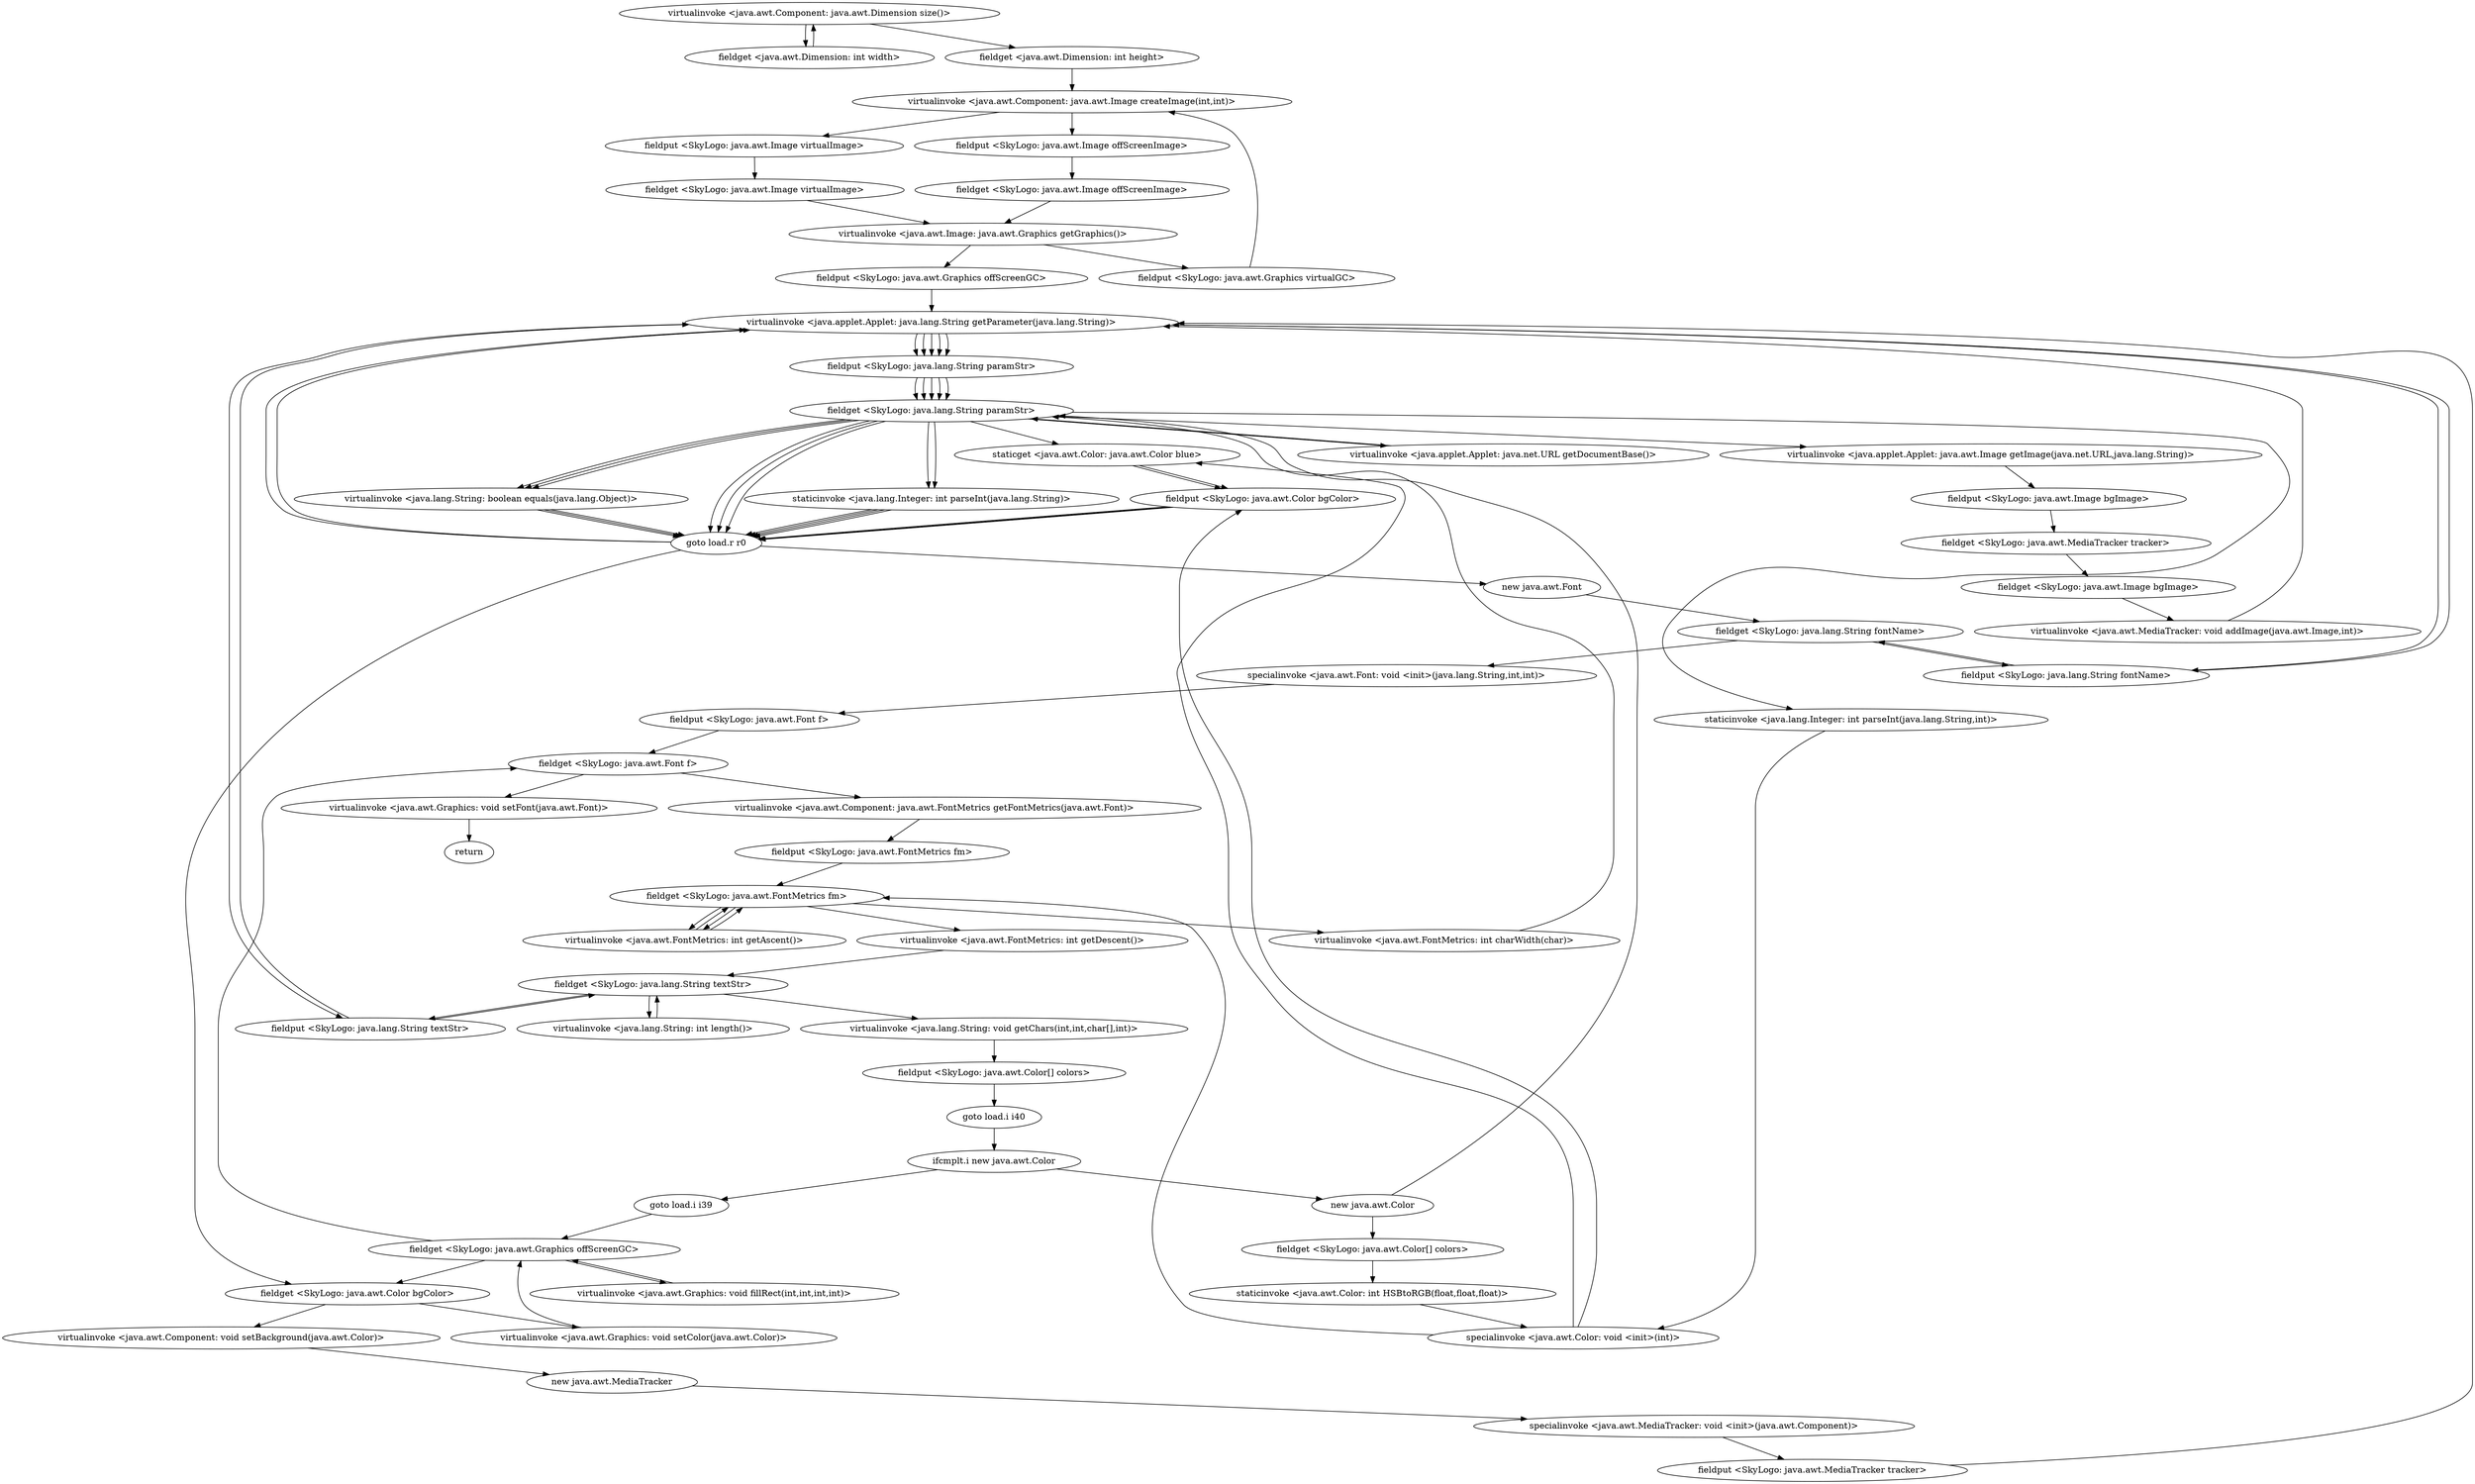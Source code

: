 digraph "" {
"virtualinvoke <java.awt.Component: java.awt.Dimension size()>";
 "virtualinvoke <java.awt.Component: java.awt.Dimension size()>"->"fieldget <java.awt.Dimension: int width>";
 "fieldget <java.awt.Dimension: int width>"->"virtualinvoke <java.awt.Component: java.awt.Dimension size()>";
 "virtualinvoke <java.awt.Component: java.awt.Dimension size()>"->"fieldget <java.awt.Dimension: int height>";
 "fieldget <java.awt.Dimension: int height>"->"virtualinvoke <java.awt.Component: java.awt.Image createImage(int,int)>";
 "virtualinvoke <java.awt.Component: java.awt.Image createImage(int,int)>"->"fieldput <SkyLogo: java.awt.Image virtualImage>";
 "fieldput <SkyLogo: java.awt.Image virtualImage>"->"fieldget <SkyLogo: java.awt.Image virtualImage>";
 "fieldget <SkyLogo: java.awt.Image virtualImage>"->"virtualinvoke <java.awt.Image: java.awt.Graphics getGraphics()>";
 "virtualinvoke <java.awt.Image: java.awt.Graphics getGraphics()>"->"fieldput <SkyLogo: java.awt.Graphics virtualGC>";
 "fieldput <SkyLogo: java.awt.Graphics virtualGC>"->"virtualinvoke <java.awt.Component: java.awt.Image createImage(int,int)>";
 "virtualinvoke <java.awt.Component: java.awt.Image createImage(int,int)>"->"fieldput <SkyLogo: java.awt.Image offScreenImage>";
 "fieldput <SkyLogo: java.awt.Image offScreenImage>"->"fieldget <SkyLogo: java.awt.Image offScreenImage>";
 "fieldget <SkyLogo: java.awt.Image offScreenImage>"->"virtualinvoke <java.awt.Image: java.awt.Graphics getGraphics()>";
 "virtualinvoke <java.awt.Image: java.awt.Graphics getGraphics()>"->"fieldput <SkyLogo: java.awt.Graphics offScreenGC>";
 "fieldput <SkyLogo: java.awt.Graphics offScreenGC>"->"virtualinvoke <java.applet.Applet: java.lang.String getParameter(java.lang.String)>";
 "virtualinvoke <java.applet.Applet: java.lang.String getParameter(java.lang.String)>"->"fieldput <SkyLogo: java.lang.String paramStr>";
 "fieldput <SkyLogo: java.lang.String paramStr>"->"fieldget <SkyLogo: java.lang.String paramStr>";
 "fieldget <SkyLogo: java.lang.String paramStr>"->"staticget <java.awt.Color: java.awt.Color blue>";
 "staticget <java.awt.Color: java.awt.Color blue>"->"fieldput <SkyLogo: java.awt.Color bgColor>";
 "fieldput <SkyLogo: java.awt.Color bgColor>"->"goto load.r r0";
 "goto load.r r0"->"fieldget <SkyLogo: java.awt.Color bgColor>";
 "fieldget <SkyLogo: java.awt.Color bgColor>"->"virtualinvoke <java.awt.Component: void setBackground(java.awt.Color)>";
 "virtualinvoke <java.awt.Component: void setBackground(java.awt.Color)>"->"new java.awt.MediaTracker";
 "new java.awt.MediaTracker"->"specialinvoke <java.awt.MediaTracker: void <init>(java.awt.Component)>";
 "specialinvoke <java.awt.MediaTracker: void <init>(java.awt.Component)>"->"fieldput <SkyLogo: java.awt.MediaTracker tracker>";
 "fieldput <SkyLogo: java.awt.MediaTracker tracker>"->"virtualinvoke <java.applet.Applet: java.lang.String getParameter(java.lang.String)>";
 "virtualinvoke <java.applet.Applet: java.lang.String getParameter(java.lang.String)>"->"fieldput <SkyLogo: java.lang.String paramStr>";
 "fieldput <SkyLogo: java.lang.String paramStr>"->"fieldget <SkyLogo: java.lang.String paramStr>";
 "fieldget <SkyLogo: java.lang.String paramStr>"->"virtualinvoke <java.applet.Applet: java.net.URL getDocumentBase()>";
 "virtualinvoke <java.applet.Applet: java.net.URL getDocumentBase()>"->"fieldget <SkyLogo: java.lang.String paramStr>";
 "fieldget <SkyLogo: java.lang.String paramStr>"->"virtualinvoke <java.applet.Applet: java.awt.Image getImage(java.net.URL,java.lang.String)>";
 "virtualinvoke <java.applet.Applet: java.awt.Image getImage(java.net.URL,java.lang.String)>"->"fieldput <SkyLogo: java.awt.Image bgImage>";
 "fieldput <SkyLogo: java.awt.Image bgImage>"->"fieldget <SkyLogo: java.awt.MediaTracker tracker>";
 "fieldget <SkyLogo: java.awt.MediaTracker tracker>"->"fieldget <SkyLogo: java.awt.Image bgImage>";
 "fieldget <SkyLogo: java.awt.Image bgImage>"->"virtualinvoke <java.awt.MediaTracker: void addImage(java.awt.Image,int)>";
 "virtualinvoke <java.awt.MediaTracker: void addImage(java.awt.Image,int)>"->"virtualinvoke <java.applet.Applet: java.lang.String getParameter(java.lang.String)>";
 "virtualinvoke <java.applet.Applet: java.lang.String getParameter(java.lang.String)>"->"fieldput <SkyLogo: java.lang.String textStr>";
 "fieldput <SkyLogo: java.lang.String textStr>"->"fieldget <SkyLogo: java.lang.String textStr>";
 "fieldget <SkyLogo: java.lang.String textStr>"->"fieldput <SkyLogo: java.lang.String textStr>";
 "fieldput <SkyLogo: java.lang.String textStr>"->"virtualinvoke <java.applet.Applet: java.lang.String getParameter(java.lang.String)>";
 "virtualinvoke <java.applet.Applet: java.lang.String getParameter(java.lang.String)>"->"fieldput <SkyLogo: java.lang.String fontName>";
 "fieldput <SkyLogo: java.lang.String fontName>"->"fieldget <SkyLogo: java.lang.String fontName>";
 "fieldget <SkyLogo: java.lang.String fontName>"->"fieldput <SkyLogo: java.lang.String fontName>";
 "fieldput <SkyLogo: java.lang.String fontName>"->"virtualinvoke <java.applet.Applet: java.lang.String getParameter(java.lang.String)>";
 "virtualinvoke <java.applet.Applet: java.lang.String getParameter(java.lang.String)>"->"fieldput <SkyLogo: java.lang.String paramStr>";
 "fieldput <SkyLogo: java.lang.String paramStr>"->"fieldget <SkyLogo: java.lang.String paramStr>";
 "fieldget <SkyLogo: java.lang.String paramStr>"->"goto load.r r0";
 "goto load.r r0"->"virtualinvoke <java.applet.Applet: java.lang.String getParameter(java.lang.String)>";
 "virtualinvoke <java.applet.Applet: java.lang.String getParameter(java.lang.String)>"->"fieldput <SkyLogo: java.lang.String paramStr>";
 "fieldput <SkyLogo: java.lang.String paramStr>"->"fieldget <SkyLogo: java.lang.String paramStr>";
 "fieldget <SkyLogo: java.lang.String paramStr>"->"goto load.r r0";
 "goto load.r r0"->"virtualinvoke <java.applet.Applet: java.lang.String getParameter(java.lang.String)>";
 "virtualinvoke <java.applet.Applet: java.lang.String getParameter(java.lang.String)>"->"fieldput <SkyLogo: java.lang.String paramStr>";
 "fieldput <SkyLogo: java.lang.String paramStr>"->"fieldget <SkyLogo: java.lang.String paramStr>";
 "fieldget <SkyLogo: java.lang.String paramStr>"->"goto load.r r0";
 "goto load.r r0"->"new java.awt.Font";
 "new java.awt.Font"->"fieldget <SkyLogo: java.lang.String fontName>";
 "fieldget <SkyLogo: java.lang.String fontName>"->"specialinvoke <java.awt.Font: void <init>(java.lang.String,int,int)>";
 "specialinvoke <java.awt.Font: void <init>(java.lang.String,int,int)>"->"fieldput <SkyLogo: java.awt.Font f>";
 "fieldput <SkyLogo: java.awt.Font f>"->"fieldget <SkyLogo: java.awt.Font f>";
 "fieldget <SkyLogo: java.awt.Font f>"->"virtualinvoke <java.awt.Component: java.awt.FontMetrics getFontMetrics(java.awt.Font)>";
 "virtualinvoke <java.awt.Component: java.awt.FontMetrics getFontMetrics(java.awt.Font)>"->"fieldput <SkyLogo: java.awt.FontMetrics fm>";
 "fieldput <SkyLogo: java.awt.FontMetrics fm>"->"fieldget <SkyLogo: java.awt.FontMetrics fm>";
 "fieldget <SkyLogo: java.awt.FontMetrics fm>"->"virtualinvoke <java.awt.FontMetrics: int getAscent()>";
 "virtualinvoke <java.awt.FontMetrics: int getAscent()>"->"fieldget <SkyLogo: java.awt.FontMetrics fm>";
 "fieldget <SkyLogo: java.awt.FontMetrics fm>"->"virtualinvoke <java.awt.FontMetrics: int getAscent()>";
 "virtualinvoke <java.awt.FontMetrics: int getAscent()>"->"fieldget <SkyLogo: java.awt.FontMetrics fm>";
 "fieldget <SkyLogo: java.awt.FontMetrics fm>"->"virtualinvoke <java.awt.FontMetrics: int getDescent()>";
 "virtualinvoke <java.awt.FontMetrics: int getDescent()>"->"fieldget <SkyLogo: java.lang.String textStr>";
 "fieldget <SkyLogo: java.lang.String textStr>"->"virtualinvoke <java.lang.String: int length()>";
 "virtualinvoke <java.lang.String: int length()>"->"fieldget <SkyLogo: java.lang.String textStr>";
 "fieldget <SkyLogo: java.lang.String textStr>"->"virtualinvoke <java.lang.String: void getChars(int,int,char[],int)>";
 "virtualinvoke <java.lang.String: void getChars(int,int,char[],int)>"->"fieldput <SkyLogo: java.awt.Color[] colors>";
 "fieldput <SkyLogo: java.awt.Color[] colors>"->"goto load.i i40";
 "goto load.i i40"->"ifcmplt.i new java.awt.Color";
 "ifcmplt.i new java.awt.Color"->"goto load.i i39";
 "goto load.i i39"->"fieldget <SkyLogo: java.awt.Graphics offScreenGC>";
 "fieldget <SkyLogo: java.awt.Graphics offScreenGC>"->"fieldget <SkyLogo: java.awt.Color bgColor>";
 "fieldget <SkyLogo: java.awt.Color bgColor>"->"virtualinvoke <java.awt.Graphics: void setColor(java.awt.Color)>";
 "virtualinvoke <java.awt.Graphics: void setColor(java.awt.Color)>"->"fieldget <SkyLogo: java.awt.Graphics offScreenGC>";
 "fieldget <SkyLogo: java.awt.Graphics offScreenGC>"->"virtualinvoke <java.awt.Graphics: void fillRect(int,int,int,int)>";
 "virtualinvoke <java.awt.Graphics: void fillRect(int,int,int,int)>"->"fieldget <SkyLogo: java.awt.Graphics offScreenGC>";
 "fieldget <SkyLogo: java.awt.Graphics offScreenGC>"->"fieldget <SkyLogo: java.awt.Font f>";
 "fieldget <SkyLogo: java.awt.Font f>"->"virtualinvoke <java.awt.Graphics: void setFont(java.awt.Font)>";
 "virtualinvoke <java.awt.Graphics: void setFont(java.awt.Font)>"->"return";
 "ifcmplt.i new java.awt.Color"->"new java.awt.Color";
 "new java.awt.Color"->"fieldget <SkyLogo: java.awt.Color[] colors>";
 "fieldget <SkyLogo: java.awt.Color[] colors>"->"staticinvoke <java.awt.Color: int HSBtoRGB(float,float,float)>";
 "staticinvoke <java.awt.Color: int HSBtoRGB(float,float,float)>"->"specialinvoke <java.awt.Color: void <init>(int)>";
 "specialinvoke <java.awt.Color: void <init>(int)>"->"fieldget <SkyLogo: java.awt.FontMetrics fm>";
 "fieldget <SkyLogo: java.awt.FontMetrics fm>"->"virtualinvoke <java.awt.FontMetrics: int charWidth(char)>";
 "virtualinvoke <java.awt.FontMetrics: int charWidth(char)>"->"fieldget <SkyLogo: java.lang.String paramStr>";
 "fieldget <SkyLogo: java.lang.String paramStr>"->"staticinvoke <java.lang.Integer: int parseInt(java.lang.String)>";
 "staticinvoke <java.lang.Integer: int parseInt(java.lang.String)>"->"goto load.r r0";
 "staticinvoke <java.lang.Integer: int parseInt(java.lang.String)>"->"goto load.r r0";
"fieldget <SkyLogo: java.lang.String paramStr>";
 "fieldget <SkyLogo: java.lang.String paramStr>"->"staticinvoke <java.lang.Integer: int parseInt(java.lang.String)>";
 "staticinvoke <java.lang.Integer: int parseInt(java.lang.String)>"->"goto load.r r0";
 "staticinvoke <java.lang.Integer: int parseInt(java.lang.String)>"->"goto load.r r0";
"fieldget <SkyLogo: java.lang.String paramStr>";
 "fieldget <SkyLogo: java.lang.String paramStr>"->"virtualinvoke <java.lang.String: boolean equals(java.lang.Object)>";
 "virtualinvoke <java.lang.String: boolean equals(java.lang.Object)>"->"goto load.r r0";
"fieldget <SkyLogo: java.lang.String paramStr>";
 "fieldget <SkyLogo: java.lang.String paramStr>"->"virtualinvoke <java.lang.String: boolean equals(java.lang.Object)>";
 "virtualinvoke <java.lang.String: boolean equals(java.lang.Object)>"->"goto load.r r0";
"fieldget <SkyLogo: java.lang.String paramStr>";
 "fieldget <SkyLogo: java.lang.String paramStr>"->"virtualinvoke <java.lang.String: boolean equals(java.lang.Object)>";
 "virtualinvoke <java.lang.String: boolean equals(java.lang.Object)>"->"goto load.r r0";
"new java.awt.Color";
 "new java.awt.Color"->"fieldget <SkyLogo: java.lang.String paramStr>";
 "fieldget <SkyLogo: java.lang.String paramStr>"->"staticinvoke <java.lang.Integer: int parseInt(java.lang.String,int)>";
 "staticinvoke <java.lang.Integer: int parseInt(java.lang.String,int)>"->"specialinvoke <java.awt.Color: void <init>(int)>";
 "specialinvoke <java.awt.Color: void <init>(int)>"->"fieldput <SkyLogo: java.awt.Color bgColor>";
 "fieldput <SkyLogo: java.awt.Color bgColor>"->"goto load.r r0";
 "specialinvoke <java.awt.Color: void <init>(int)>"->"staticget <java.awt.Color: java.awt.Color blue>";
 "staticget <java.awt.Color: java.awt.Color blue>"->"fieldput <SkyLogo: java.awt.Color bgColor>";
 "fieldput <SkyLogo: java.awt.Color bgColor>"->"goto load.r r0";
}
